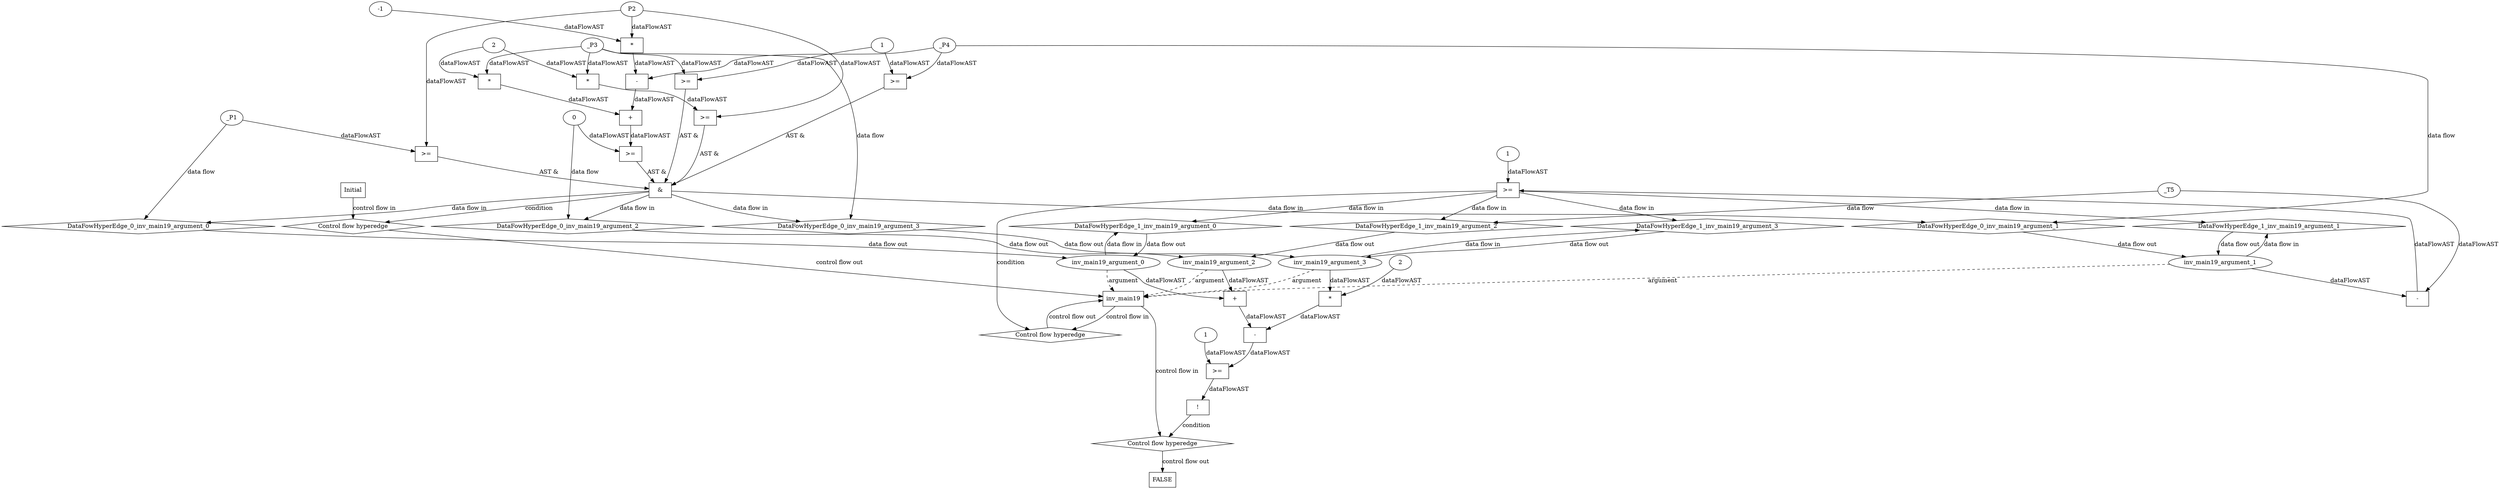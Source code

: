 digraph dag {
"inv_main19" [label="inv_main19" nodeName="inv_main19" class=cfn  shape="rect"];
FALSE [label="FALSE" nodeName=FALSE class=cfn  shape="rect"];
Initial [label="Initial" nodeName=Initial class=cfn  shape="rect"];
ControlFowHyperEdge_0 [label="Control flow hyperedge" nodeName=ControlFowHyperEdge_0 class=controlFlowHyperEdge shape="diamond"];
"Initial" -> ControlFowHyperEdge_0 [label="control flow in"]
ControlFowHyperEdge_0 -> "inv_main19" [label="control flow out"]
ControlFowHyperEdge_1 [label="Control flow hyperedge" nodeName=ControlFowHyperEdge_1 class=controlFlowHyperEdge shape="diamond"];
"inv_main19" -> ControlFowHyperEdge_1 [label="control flow in"]
ControlFowHyperEdge_1 -> "inv_main19" [label="control flow out"]
ControlFowHyperEdge_2 [label="Control flow hyperedge" nodeName=ControlFowHyperEdge_2 class=controlFlowHyperEdge shape="diamond"];
"inv_main19" -> ControlFowHyperEdge_2 [label="control flow in"]
ControlFowHyperEdge_2 -> "FALSE" [label="control flow out"]
"inv_main19_argument_0" [label="inv_main19_argument_0" nodeName=argument0 class=argument  head="inv_main19" shape="oval"];
"inv_main19_argument_0" -> "inv_main19"[label="argument" style="dashed"]
"inv_main19_argument_1" [label="inv_main19_argument_1" nodeName=argument1 class=argument  head="inv_main19" shape="oval"];
"inv_main19_argument_1" -> "inv_main19"[label="argument" style="dashed"]
"inv_main19_argument_2" [label="inv_main19_argument_2" nodeName=argument2 class=argument  head="inv_main19" shape="oval"];
"inv_main19_argument_2" -> "inv_main19"[label="argument" style="dashed"]
"inv_main19_argument_3" [label="inv_main19_argument_3" nodeName=argument3 class=argument  head="inv_main19" shape="oval"];
"inv_main19_argument_3" -> "inv_main19"[label="argument" style="dashed"]

"xxxinv_main19___Initial_0xxx_and" [label="&" nodeName="xxxinv_main19___Initial_0xxx_and" class=Operator shape="rect"];
"xxxinv_main19___Initial_0xxxguard_0_node_0" [label=">=" nodeName="xxxinv_main19___Initial_0xxxguard_0_node_0" class=Operator  shape="rect"];
"xxxinv_main19___Initial_0xxxguard_0_node_2" [label="1" nodeName="xxxinv_main19___Initial_0xxxguard_0_node_2" class=Literal ];
"xxxinv_main19___Initial_0xxxdataFlow1_node_0" -> "xxxinv_main19___Initial_0xxxguard_0_node_0"[label="dataFlowAST"]
"xxxinv_main19___Initial_0xxxguard_0_node_2" -> "xxxinv_main19___Initial_0xxxguard_0_node_0"[label="dataFlowAST"]

"xxxinv_main19___Initial_0xxxguard_0_node_0" -> "xxxinv_main19___Initial_0xxx_and" [label="AST &"];
"xxxinv_main19___Initial_0xxxguard4_node_0" [label=">=" nodeName="xxxinv_main19___Initial_0xxxguard4_node_0" class=Operator  shape="rect"];
"xxxinv_main19___Initial_0xxxguard1_node_8" -> "xxxinv_main19___Initial_0xxxguard4_node_0"[label="dataFlowAST"]
"xxxinv_main19___Initial_0xxxdataFlow_0_node_0" -> "xxxinv_main19___Initial_0xxxguard4_node_0"[label="dataFlowAST"]

"xxxinv_main19___Initial_0xxxguard4_node_0" -> "xxxinv_main19___Initial_0xxx_and" [label="AST &"];
"xxxinv_main19___Initial_0xxxguard2_node_0" [label=">=" nodeName="xxxinv_main19___Initial_0xxxguard2_node_0" class=Operator  shape="rect"];
"xxxinv_main19___Initial_0xxxdataFlow3_node_0" -> "xxxinv_main19___Initial_0xxxguard2_node_0"[label="dataFlowAST"]
"xxxinv_main19___Initial_0xxxguard_0_node_2" -> "xxxinv_main19___Initial_0xxxguard2_node_0"[label="dataFlowAST"]

"xxxinv_main19___Initial_0xxxguard2_node_0" -> "xxxinv_main19___Initial_0xxx_and" [label="AST &"];
"xxxinv_main19___Initial_0xxxguard3_node_0" [label=">=" nodeName="xxxinv_main19___Initial_0xxxguard3_node_0" class=Operator  shape="rect"];
"xxxinv_main19___Initial_0xxxguard3_node_1" [label="*" nodeName="xxxinv_main19___Initial_0xxxguard3_node_1" class=Operator  shape="rect"];
"xxxinv_main19___Initial_0xxxguard1_node_3" [label="2" nodeName="xxxinv_main19___Initial_0xxxguard1_node_3" class=Coeff ];
"xxxinv_main19___Initial_0xxxguard3_node_1" -> "xxxinv_main19___Initial_0xxxguard3_node_0"[label="dataFlowAST"]
"xxxinv_main19___Initial_0xxxguard1_node_8" -> "xxxinv_main19___Initial_0xxxguard3_node_0"[label="dataFlowAST"]
"xxxinv_main19___Initial_0xxxguard1_node_3" -> "xxxinv_main19___Initial_0xxxguard3_node_1"[label="dataFlowAST"]
"xxxinv_main19___Initial_0xxxdataFlow3_node_0" -> "xxxinv_main19___Initial_0xxxguard3_node_1"[label="dataFlowAST"]

"xxxinv_main19___Initial_0xxxguard3_node_0" -> "xxxinv_main19___Initial_0xxx_and" [label="AST &"];
"xxxinv_main19___Initial_0xxxguard1_node_0" [label=">=" nodeName="xxxinv_main19___Initial_0xxxguard1_node_0" class=Operator  shape="rect"];
"xxxinv_main19___Initial_0xxxguard1_node_1" [label="+" nodeName="xxxinv_main19___Initial_0xxxguard1_node_1" class= Operator shape="rect"];
"xxxinv_main19___Initial_0xxxguard1_node_2" [label="*" nodeName="xxxinv_main19___Initial_0xxxguard1_node_2" class=Operator  shape="rect"];
"xxxinv_main19___Initial_0xxxguard1_node_3" [label="2" nodeName="xxxinv_main19___Initial_0xxxguard1_node_3" class=Coeff ];
"xxxinv_main19___Initial_0xxxguard1_node_5" [label="-" nodeName="xxxinv_main19___Initial_0xxxguard1_node_5" class= Operator shape="rect"];
"xxxinv_main19___Initial_0xxxguard1_node_6" [label="*" nodeName="xxxinv_main19___Initial_0xxxguard1_node_6" class=Operator  shape="rect"];
"xxxinv_main19___Initial_0xxxguard1_node_7" [label="-1" nodeName="xxxinv_main19___Initial_0xxxguard1_node_7" class=Coeff ];
"xxxinv_main19___Initial_0xxxguard1_node_8" [label="P2" nodeName="xxxinv_main19___Initial_0xxxguard1_node_8" class=Constant ];
"xxxinv_main19___Initial_0xxxguard1_node_1" -> "xxxinv_main19___Initial_0xxxguard1_node_0"[label="dataFlowAST"]
"xxxinv_main19___Initial_0xxxdataFlow2_node_0" -> "xxxinv_main19___Initial_0xxxguard1_node_0"[label="dataFlowAST"]
"xxxinv_main19___Initial_0xxxguard1_node_2" -> "xxxinv_main19___Initial_0xxxguard1_node_1"[label="dataFlowAST"]
"xxxinv_main19___Initial_0xxxguard1_node_5" -> "xxxinv_main19___Initial_0xxxguard1_node_1"[label="dataFlowAST"]
"xxxinv_main19___Initial_0xxxguard1_node_3" -> "xxxinv_main19___Initial_0xxxguard1_node_2"[label="dataFlowAST"]
"xxxinv_main19___Initial_0xxxdataFlow3_node_0" -> "xxxinv_main19___Initial_0xxxguard1_node_2"[label="dataFlowAST"]
"xxxinv_main19___Initial_0xxxguard1_node_6" -> "xxxinv_main19___Initial_0xxxguard1_node_5"[label="dataFlowAST"]
"xxxinv_main19___Initial_0xxxdataFlow1_node_0" -> "xxxinv_main19___Initial_0xxxguard1_node_5"[label="dataFlowAST"]
"xxxinv_main19___Initial_0xxxguard1_node_7" -> "xxxinv_main19___Initial_0xxxguard1_node_6"[label="dataFlowAST"]
"xxxinv_main19___Initial_0xxxguard1_node_8" -> "xxxinv_main19___Initial_0xxxguard1_node_6"[label="dataFlowAST"]

"xxxinv_main19___Initial_0xxxguard1_node_0" -> "xxxinv_main19___Initial_0xxx_and" [label="AST &"];
"xxxinv_main19___Initial_0xxx_and" -> "ControlFowHyperEdge_0" [label="condition"];
"xxxinv_main19___Initial_0xxxdataFlow_0_node_0" [label="_P1" nodeName="xxxinv_main19___Initial_0xxxdataFlow_0_node_0" class=Constant ];

"xxxinv_main19___Initial_0xxxdataFlow_0_node_0" -> "DataFowHyperEdge_0_inv_main19_argument_0" [label="data flow"];
"xxxinv_main19___Initial_0xxxdataFlow1_node_0" [label="_P4" nodeName="xxxinv_main19___Initial_0xxxdataFlow1_node_0" class=Constant ];

"xxxinv_main19___Initial_0xxxdataFlow1_node_0" -> "DataFowHyperEdge_0_inv_main19_argument_1" [label="data flow"];
"xxxinv_main19___Initial_0xxxdataFlow2_node_0" [label="0" nodeName="xxxinv_main19___Initial_0xxxdataFlow2_node_0" class=Literal ];

"xxxinv_main19___Initial_0xxxdataFlow2_node_0" -> "DataFowHyperEdge_0_inv_main19_argument_2" [label="data flow"];
"xxxinv_main19___Initial_0xxxdataFlow3_node_0" [label="_P3" nodeName="xxxinv_main19___Initial_0xxxdataFlow3_node_0" class=Constant ];

"xxxinv_main19___Initial_0xxxdataFlow3_node_0" -> "DataFowHyperEdge_0_inv_main19_argument_3" [label="data flow"];
"xxxinv_main19___inv_main19_1xxxguard_0_node_0" [label=">=" nodeName="xxxinv_main19___inv_main19_1xxxguard_0_node_0" class=Operator  shape="rect"];
"xxxinv_main19___inv_main19_1xxxguard_0_node_1" [label="-" nodeName="xxxinv_main19___inv_main19_1xxxguard_0_node_1" class= Operator shape="rect"];
"xxxinv_main19___inv_main19_1xxxguard_0_node_4" [label="1" nodeName="xxxinv_main19___inv_main19_1xxxguard_0_node_4" class=Literal ];
"xxxinv_main19___inv_main19_1xxxguard_0_node_1" -> "xxxinv_main19___inv_main19_1xxxguard_0_node_0"[label="dataFlowAST"]
"xxxinv_main19___inv_main19_1xxxguard_0_node_4" -> "xxxinv_main19___inv_main19_1xxxguard_0_node_0"[label="dataFlowAST"]
"inv_main19_argument_1" -> "xxxinv_main19___inv_main19_1xxxguard_0_node_1"[label="dataFlowAST"]
"xxxinv_main19___inv_main19_1xxxdataFlow_0_node_0" -> "xxxinv_main19___inv_main19_1xxxguard_0_node_1"[label="dataFlowAST"]

"xxxinv_main19___inv_main19_1xxxguard_0_node_0" -> "ControlFowHyperEdge_1" [label="condition"];
"xxxinv_main19___inv_main19_1xxxdataFlow_0_node_0" [label="_T5" nodeName="xxxinv_main19___inv_main19_1xxxdataFlow_0_node_0" class=Constant ];

"xxxinv_main19___inv_main19_1xxxdataFlow_0_node_0" -> "DataFowHyperEdge_1_inv_main19_argument_2" [label="data flow"];
"xxxFALSE___inv_main19_2xxxguard_0_node_0" [label="!" nodeName="xxxFALSE___inv_main19_2xxxguard_0_node_0" class=Operator shape="rect"];
"xxxFALSE___inv_main19_2xxxguard_0_node_1" [label=">=" nodeName="xxxFALSE___inv_main19_2xxxguard_0_node_1" class=Operator  shape="rect"];
"xxxFALSE___inv_main19_2xxxguard_0_node_2" [label="-" nodeName="xxxFALSE___inv_main19_2xxxguard_0_node_2" class= Operator shape="rect"];
"xxxFALSE___inv_main19_2xxxguard_0_node_3" [label="*" nodeName="xxxFALSE___inv_main19_2xxxguard_0_node_3" class=Operator  shape="rect"];
"xxxFALSE___inv_main19_2xxxguard_0_node_4" [label="2" nodeName="xxxFALSE___inv_main19_2xxxguard_0_node_4" class=Coeff ];
"xxxFALSE___inv_main19_2xxxguard_0_node_6" [label="+" nodeName="xxxFALSE___inv_main19_2xxxguard_0_node_6" class= Operator shape="rect"];
"xxxFALSE___inv_main19_2xxxguard_0_node_9" [label="1" nodeName="xxxFALSE___inv_main19_2xxxguard_0_node_9" class=Literal ];
"xxxFALSE___inv_main19_2xxxguard_0_node_1" -> "xxxFALSE___inv_main19_2xxxguard_0_node_0"[label="dataFlowAST"]
"xxxFALSE___inv_main19_2xxxguard_0_node_2" -> "xxxFALSE___inv_main19_2xxxguard_0_node_1"[label="dataFlowAST"]
"xxxFALSE___inv_main19_2xxxguard_0_node_9" -> "xxxFALSE___inv_main19_2xxxguard_0_node_1"[label="dataFlowAST"]
"xxxFALSE___inv_main19_2xxxguard_0_node_3" -> "xxxFALSE___inv_main19_2xxxguard_0_node_2"[label="dataFlowAST"]
"xxxFALSE___inv_main19_2xxxguard_0_node_6" -> "xxxFALSE___inv_main19_2xxxguard_0_node_2"[label="dataFlowAST"]
"xxxFALSE___inv_main19_2xxxguard_0_node_4" -> "xxxFALSE___inv_main19_2xxxguard_0_node_3"[label="dataFlowAST"]
"inv_main19_argument_3" -> "xxxFALSE___inv_main19_2xxxguard_0_node_3"[label="dataFlowAST"]
"inv_main19_argument_0" -> "xxxFALSE___inv_main19_2xxxguard_0_node_6"[label="dataFlowAST"]
"inv_main19_argument_2" -> "xxxFALSE___inv_main19_2xxxguard_0_node_6"[label="dataFlowAST"]

"xxxFALSE___inv_main19_2xxxguard_0_node_0" -> "ControlFowHyperEdge_2" [label="condition"];
"DataFowHyperEdge_0_inv_main19_argument_0" [label="DataFowHyperEdge_0_inv_main19_argument_0" nodeName="DataFowHyperEdge_0_inv_main19_argument_0" class=DataFlowHyperedge shape="diamond"];
"DataFowHyperEdge_0_inv_main19_argument_0" -> "inv_main19_argument_0"[label="data flow out"]
"xxxinv_main19___Initial_0xxx_and" -> "DataFowHyperEdge_0_inv_main19_argument_0"[label="data flow in"]
"DataFowHyperEdge_0_inv_main19_argument_1" [label="DataFowHyperEdge_0_inv_main19_argument_1" nodeName="DataFowHyperEdge_0_inv_main19_argument_1" class=DataFlowHyperedge shape="diamond"];
"DataFowHyperEdge_0_inv_main19_argument_1" -> "inv_main19_argument_1"[label="data flow out"]
"xxxinv_main19___Initial_0xxx_and" -> "DataFowHyperEdge_0_inv_main19_argument_1"[label="data flow in"]
"DataFowHyperEdge_0_inv_main19_argument_2" [label="DataFowHyperEdge_0_inv_main19_argument_2" nodeName="DataFowHyperEdge_0_inv_main19_argument_2" class=DataFlowHyperedge shape="diamond"];
"DataFowHyperEdge_0_inv_main19_argument_2" -> "inv_main19_argument_2"[label="data flow out"]
"xxxinv_main19___Initial_0xxx_and" -> "DataFowHyperEdge_0_inv_main19_argument_2"[label="data flow in"]
"DataFowHyperEdge_0_inv_main19_argument_3" [label="DataFowHyperEdge_0_inv_main19_argument_3" nodeName="DataFowHyperEdge_0_inv_main19_argument_3" class=DataFlowHyperedge shape="diamond"];
"DataFowHyperEdge_0_inv_main19_argument_3" -> "inv_main19_argument_3"[label="data flow out"]
"xxxinv_main19___Initial_0xxx_and" -> "DataFowHyperEdge_0_inv_main19_argument_3"[label="data flow in"]
"DataFowHyperEdge_1_inv_main19_argument_0" [label="DataFowHyperEdge_1_inv_main19_argument_0" nodeName="DataFowHyperEdge_1_inv_main19_argument_0" class=DataFlowHyperedge shape="diamond"];
"DataFowHyperEdge_1_inv_main19_argument_0" -> "inv_main19_argument_0"[label="data flow out"]
"xxxinv_main19___inv_main19_1xxxguard_0_node_0" -> "DataFowHyperEdge_1_inv_main19_argument_0"[label="data flow in"]
"DataFowHyperEdge_1_inv_main19_argument_1" [label="DataFowHyperEdge_1_inv_main19_argument_1" nodeName="DataFowHyperEdge_1_inv_main19_argument_1" class=DataFlowHyperedge shape="diamond"];
"DataFowHyperEdge_1_inv_main19_argument_1" -> "inv_main19_argument_1"[label="data flow out"]
"xxxinv_main19___inv_main19_1xxxguard_0_node_0" -> "DataFowHyperEdge_1_inv_main19_argument_1"[label="data flow in"]
"DataFowHyperEdge_1_inv_main19_argument_2" [label="DataFowHyperEdge_1_inv_main19_argument_2" nodeName="DataFowHyperEdge_1_inv_main19_argument_2" class=DataFlowHyperedge shape="diamond"];
"DataFowHyperEdge_1_inv_main19_argument_2" -> "inv_main19_argument_2"[label="data flow out"]
"xxxinv_main19___inv_main19_1xxxguard_0_node_0" -> "DataFowHyperEdge_1_inv_main19_argument_2"[label="data flow in"]
"DataFowHyperEdge_1_inv_main19_argument_3" [label="DataFowHyperEdge_1_inv_main19_argument_3" nodeName="DataFowHyperEdge_1_inv_main19_argument_3" class=DataFlowHyperedge shape="diamond"];
"DataFowHyperEdge_1_inv_main19_argument_3" -> "inv_main19_argument_3"[label="data flow out"]
"xxxinv_main19___inv_main19_1xxxguard_0_node_0" -> "DataFowHyperEdge_1_inv_main19_argument_3"[label="data flow in"]
"inv_main19_argument_0" -> "DataFowHyperEdge_1_inv_main19_argument_0"[label="data flow in"]
"inv_main19_argument_1" -> "DataFowHyperEdge_1_inv_main19_argument_1"[label="data flow in"]
"inv_main19_argument_3" -> "DataFowHyperEdge_1_inv_main19_argument_3"[label="data flow in"]




}
